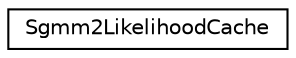 digraph "Graphical Class Hierarchy"
{
  edge [fontname="Helvetica",fontsize="10",labelfontname="Helvetica",labelfontsize="10"];
  node [fontname="Helvetica",fontsize="10",shape=record];
  rankdir="LR";
  Node0 [label="Sgmm2LikelihoodCache",height=0.2,width=0.4,color="black", fillcolor="white", style="filled",URL="$structkaldi_1_1Sgmm2LikelihoodCache.html",tooltip="Sgmm2LikelihoodCache caches SGMM likelihoods at two levels: the final pdf likelihoods, and the sub-state level likelihoods, which means that with the SCTM system we can avoid redundant computation. "];
}
